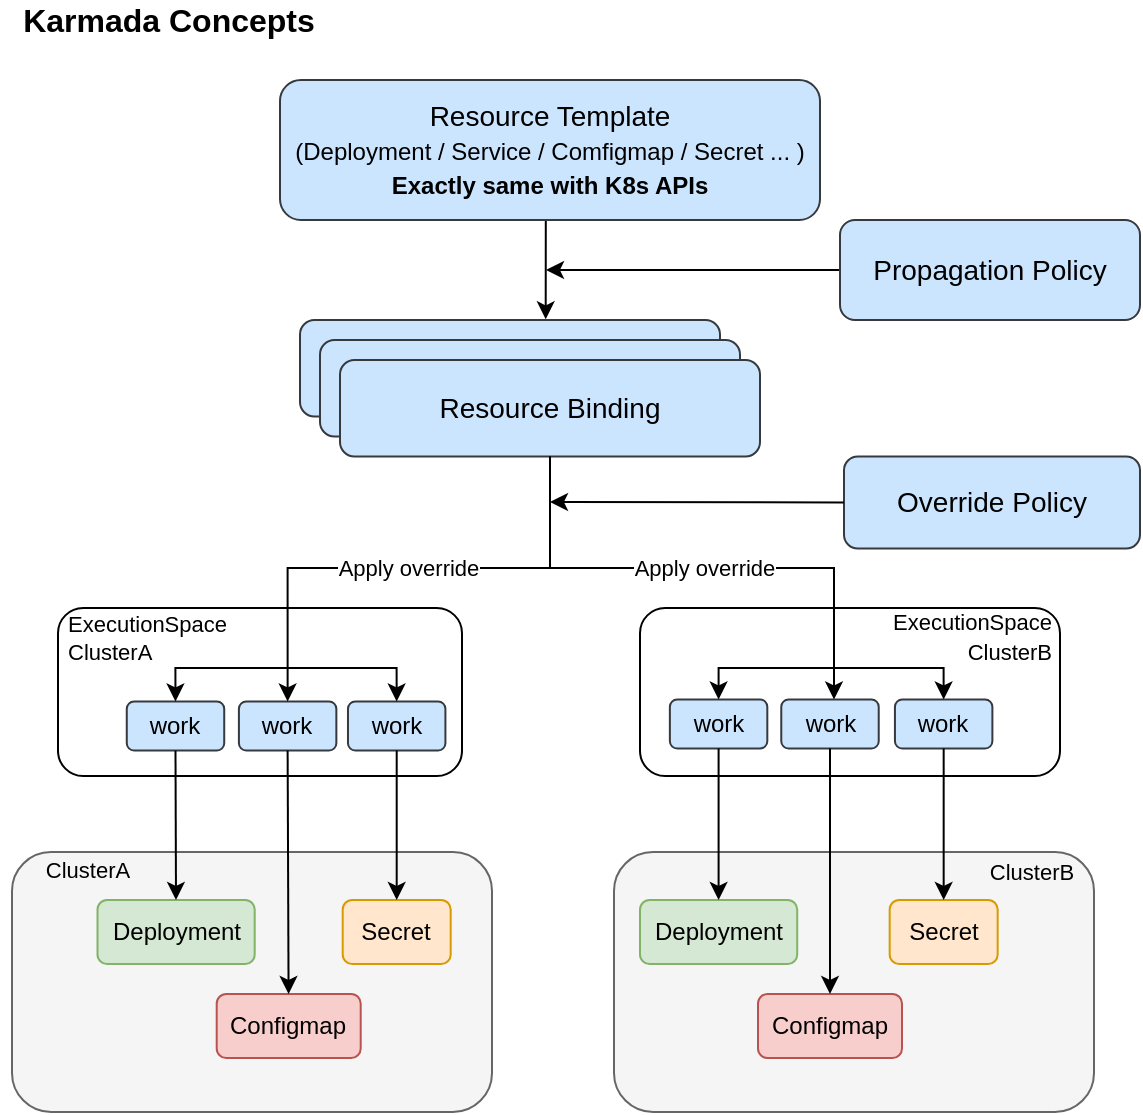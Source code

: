 <mxfile version="14.5.0" type="device" pages="2"><diagram id="nfTdDzQuKhqe11trQOSV" name="Page-1"><mxGraphModel dx="526" dy="593" grid="1" gridSize="14" guides="1" tooltips="1" connect="1" arrows="1" fold="1" page="1" pageScale="1" pageWidth="827" pageHeight="1169" math="0" shadow="0"><root><mxCell id="0"/><mxCell id="1" parent="0"/><mxCell id="lyJPuwdB8g_IwmMj8Tjh-1" style="edgeStyle=orthogonalEdgeStyle;rounded=0;orthogonalLoop=1;jettySize=auto;html=1;entryX=0.585;entryY=-0.007;entryDx=0;entryDy=0;fontSize=14;exitX=0.5;exitY=1;exitDx=0;exitDy=0;entryPerimeter=0;" parent="1" source="lyJPuwdB8g_IwmMj8Tjh-39" target="lyJPuwdB8g_IwmMj8Tjh-4" edge="1"><mxGeometry relative="1" as="geometry"><mxPoint x="247" y="208.13" as="sourcePoint"/><Array as="points"><mxPoint x="393" y="160"/></Array></mxGeometry></mxCell><mxCell id="lyJPuwdB8g_IwmMj8Tjh-2" value="&lt;font style=&quot;font-size: 16px&quot;&gt;&lt;b&gt;Karmada Concepts&lt;/b&gt;&lt;/font&gt;" style="text;html=1;strokeColor=none;fillColor=none;align=center;verticalAlign=middle;whiteSpace=wrap;rounded=0;" parent="1" vertex="1"><mxGeometry x="120" y="50" width="169" height="20" as="geometry"/></mxCell><mxCell id="lyJPuwdB8g_IwmMj8Tjh-3" value="" style="group;labelBackgroundColor=#66CC00;rounded=1;" parent="1" vertex="1" connectable="0"><mxGeometry x="270" y="210" width="230" height="68.25" as="geometry"/></mxCell><mxCell id="lyJPuwdB8g_IwmMj8Tjh-4" value="Propagation Policy" style="rounded=1;whiteSpace=wrap;html=1;fillColor=#cce5ff;strokeColor=#36393d;" parent="lyJPuwdB8g_IwmMj8Tjh-3" vertex="1"><mxGeometry width="210" height="48.25" as="geometry"/></mxCell><mxCell id="lyJPuwdB8g_IwmMj8Tjh-5" value="Propagation Policy" style="rounded=1;whiteSpace=wrap;html=1;fillColor=#cce5ff;strokeColor=#36393d;" parent="lyJPuwdB8g_IwmMj8Tjh-3" vertex="1"><mxGeometry x="10" y="10" width="210" height="48.25" as="geometry"/></mxCell><mxCell id="lyJPuwdB8g_IwmMj8Tjh-6" value="&lt;font style=&quot;font-size: 14px&quot;&gt;Resource Binding&lt;/font&gt;" style="rounded=1;whiteSpace=wrap;html=1;fillColor=#cce5ff;strokeColor=#36393d;" parent="lyJPuwdB8g_IwmMj8Tjh-3" vertex="1"><mxGeometry x="20" y="20" width="210" height="48.25" as="geometry"/></mxCell><mxCell id="lyJPuwdB8g_IwmMj8Tjh-39" value="Resource Template&lt;br&gt;&lt;font style=&quot;font-size: 12px&quot;&gt;(Deployment / Service / Comfigmap / Secret ... )&lt;br&gt;&lt;b&gt;Exactly same with K8s APIs&lt;/b&gt;&lt;br&gt;&lt;/font&gt;" style="rounded=1;whiteSpace=wrap;html=1;fillColor=#cce5ff;strokeColor=#36393d;fontSize=14;" parent="1" vertex="1"><mxGeometry x="260" y="90" width="270" height="70" as="geometry"/></mxCell><mxCell id="lyJPuwdB8g_IwmMj8Tjh-42" value="&lt;font style=&quot;font-size: 14px&quot;&gt;Override Policy&lt;/font&gt;" style="rounded=1;whiteSpace=wrap;html=1;fillColor=#cce5ff;strokeColor=#36393d;" parent="1" vertex="1"><mxGeometry x="542" y="278.25" width="148" height="46" as="geometry"/></mxCell><mxCell id="lyJPuwdB8g_IwmMj8Tjh-43" value="" style="endArrow=none;html=1;entryX=0;entryY=0.5;entryDx=0;entryDy=0;startArrow=classic;startFill=1;" parent="1" target="lyJPuwdB8g_IwmMj8Tjh-42" edge="1"><mxGeometry width="50" height="50" relative="1" as="geometry"><mxPoint x="395" y="301" as="sourcePoint"/><mxPoint x="527" y="302.25" as="targetPoint"/></mxGeometry></mxCell><mxCell id="lyJPuwdB8g_IwmMj8Tjh-44" value="" style="endArrow=none;html=1;entryX=0;entryY=0.5;entryDx=0;entryDy=0;startArrow=classic;startFill=1;" parent="1" target="lyJPuwdB8g_IwmMj8Tjh-45" edge="1"><mxGeometry width="50" height="50" relative="1" as="geometry"><mxPoint x="393" y="185.0" as="sourcePoint"/><mxPoint x="535" y="185" as="targetPoint"/></mxGeometry></mxCell><mxCell id="lyJPuwdB8g_IwmMj8Tjh-45" value="Propagation Policy" style="rounded=1;whiteSpace=wrap;html=1;fillColor=#cce5ff;strokeColor=#36393d;fontSize=14;" parent="1" vertex="1"><mxGeometry x="540" y="160" width="150" height="50" as="geometry"/></mxCell><mxCell id="En_39gy8eqksoKSCtPnO-2" value="" style="group" parent="1" vertex="1" connectable="0"><mxGeometry x="427" y="476" width="240" height="130" as="geometry"/></mxCell><mxCell id="lyJPuwdB8g_IwmMj8Tjh-25" value="" style="rounded=1;whiteSpace=wrap;html=1;fillColor=#f5f5f5;strokeColor=#666666;fontColor=#333333;verticalAlign=bottom;" parent="En_39gy8eqksoKSCtPnO-2" vertex="1"><mxGeometry width="240" height="130" as="geometry"/></mxCell><mxCell id="lyJPuwdB8g_IwmMj8Tjh-26" value="&lt;span style=&quot;font-size: 11px;&quot;&gt;&lt;font style=&quot;font-size: 11px;&quot;&gt;ClusterB&lt;/font&gt;&lt;/span&gt;" style="text;html=1;strokeColor=none;fillColor=none;align=center;verticalAlign=middle;whiteSpace=wrap;rounded=0;fontStyle=0;fontSize=11;container=0;" parent="En_39gy8eqksoKSCtPnO-2" vertex="1"><mxGeometry x="181" width="56" height="20" as="geometry"/></mxCell><mxCell id="lyJPuwdB8g_IwmMj8Tjh-27" value="Deployment" style="rounded=1;whiteSpace=wrap;html=1;fillColor=#d5e8d4;strokeColor=#82b366;" parent="En_39gy8eqksoKSCtPnO-2" vertex="1"><mxGeometry x="13.0" y="24" width="78.6" height="32" as="geometry"/></mxCell><mxCell id="lyJPuwdB8g_IwmMj8Tjh-28" value="Secret" style="rounded=1;whiteSpace=wrap;html=1;fillColor=#ffe6cc;strokeColor=#d79b00;" parent="En_39gy8eqksoKSCtPnO-2" vertex="1"><mxGeometry x="137.836" y="24" width="54" height="32" as="geometry"/></mxCell><mxCell id="lyJPuwdB8g_IwmMj8Tjh-29" value="Configmap" style="rounded=1;whiteSpace=wrap;html=1;fillColor=#f8cecc;strokeColor=#b85450;" parent="En_39gy8eqksoKSCtPnO-2" vertex="1"><mxGeometry x="72" y="71" width="72" height="32" as="geometry"/></mxCell><mxCell id="En_39gy8eqksoKSCtPnO-3" value="" style="group;rounded=1;" parent="1" vertex="1" connectable="0"><mxGeometry x="126" y="475" width="240" height="131" as="geometry"/></mxCell><mxCell id="lyJPuwdB8g_IwmMj8Tjh-8" value="" style="rounded=1;whiteSpace=wrap;html=1;fillColor=#f5f5f5;strokeColor=#666666;fontColor=#333333;verticalAlign=bottom;fontStyle=1" parent="En_39gy8eqksoKSCtPnO-3" vertex="1"><mxGeometry y="1" width="240" height="130" as="geometry"/></mxCell><mxCell id="lyJPuwdB8g_IwmMj8Tjh-9" value="&lt;span style=&quot;font-size: 11px;&quot;&gt;&lt;font style=&quot;font-size: 11px;&quot;&gt;ClusterA&lt;/font&gt;&lt;/span&gt;" style="text;html=1;strokeColor=none;fillColor=none;align=center;verticalAlign=middle;whiteSpace=wrap;rounded=0;fontStyle=0;fontSize=11;" parent="En_39gy8eqksoKSCtPnO-3" vertex="1"><mxGeometry x="10.0" width="56" height="20" as="geometry"/></mxCell><mxCell id="lyJPuwdB8g_IwmMj8Tjh-10" value="Deployment" style="rounded=1;whiteSpace=wrap;html=1;fillColor=#d5e8d4;strokeColor=#82b366;" parent="En_39gy8eqksoKSCtPnO-3" vertex="1"><mxGeometry x="42.75" y="25" width="78.6" height="32" as="geometry"/></mxCell><mxCell id="lyJPuwdB8g_IwmMj8Tjh-11" value="Secret" style="rounded=1;whiteSpace=wrap;html=1;fillColor=#ffe6cc;strokeColor=#d79b00;" parent="En_39gy8eqksoKSCtPnO-3" vertex="1"><mxGeometry x="165.35" y="25" width="54" height="32" as="geometry"/></mxCell><mxCell id="lyJPuwdB8g_IwmMj8Tjh-12" value="Configmap" style="rounded=1;whiteSpace=wrap;html=1;fillColor=#f8cecc;strokeColor=#b85450;" parent="En_39gy8eqksoKSCtPnO-3" vertex="1"><mxGeometry x="102.35" y="72" width="72" height="32" as="geometry"/></mxCell><mxCell id="En_39gy8eqksoKSCtPnO-4" value="" style="group;rounded=1;" parent="1" vertex="1" connectable="0"><mxGeometry x="149" y="354" width="202" height="84" as="geometry"/></mxCell><mxCell id="lyJPuwdB8g_IwmMj8Tjh-13" value="&lt;br&gt;" style="rounded=1;whiteSpace=wrap;html=1;" parent="En_39gy8eqksoKSCtPnO-4" vertex="1"><mxGeometry width="202" height="84" as="geometry"/></mxCell><mxCell id="lyJPuwdB8g_IwmMj8Tjh-15" value="ExecutionSpace&lt;br style=&quot;font-size: 11px;&quot;&gt;ClusterA" style="text;html=1;strokeColor=none;fillColor=none;align=left;verticalAlign=middle;whiteSpace=wrap;rounded=0;fontSize=11;" parent="En_39gy8eqksoKSCtPnO-4" vertex="1"><mxGeometry x="3.35" width="90" height="30" as="geometry"/></mxCell><mxCell id="lyJPuwdB8g_IwmMj8Tjh-16" value="work" style="rounded=1;whiteSpace=wrap;html=1;fillColor=#cce5ff;strokeColor=#36393d;" parent="En_39gy8eqksoKSCtPnO-4" vertex="1"><mxGeometry x="34.383" y="46.75" width="48.727" height="24.5" as="geometry"/></mxCell><mxCell id="lyJPuwdB8g_IwmMj8Tjh-17" value="work" style="rounded=1;whiteSpace=wrap;html=1;fillColor=#cce5ff;strokeColor=#36393d;" parent="En_39gy8eqksoKSCtPnO-4" vertex="1"><mxGeometry x="90.454" y="46.75" width="48.727" height="24.5" as="geometry"/></mxCell><mxCell id="lyJPuwdB8g_IwmMj8Tjh-18" value="work" style="rounded=1;whiteSpace=wrap;html=1;fillColor=#cce5ff;strokeColor=#36393d;" parent="En_39gy8eqksoKSCtPnO-4" vertex="1"><mxGeometry x="144.986" y="46.75" width="48.727" height="24.5" as="geometry"/></mxCell><mxCell id="lyJPuwdB8g_IwmMj8Tjh-14" style="edgeStyle=orthogonalEdgeStyle;rounded=0;orthogonalLoop=1;jettySize=auto;html=1;entryX=0.5;entryY=0;entryDx=0;entryDy=0;fontSize=11;exitX=0.5;exitY=0;exitDx=0;exitDy=0;startArrow=classic;startFill=1;" parent="En_39gy8eqksoKSCtPnO-4" source="lyJPuwdB8g_IwmMj8Tjh-16" target="lyJPuwdB8g_IwmMj8Tjh-18" edge="1"><mxGeometry x="-23" as="geometry"><mxPoint x="116" y="27" as="sourcePoint"/><Array as="points"><mxPoint x="59" y="30"/><mxPoint x="170" y="30"/></Array></mxGeometry></mxCell><mxCell id="lyJPuwdB8g_IwmMj8Tjh-22" value="" style="endArrow=classic;html=1;fontSize=11;exitX=0.5;exitY=1;exitDx=0;exitDy=0;entryX=0.5;entryY=0;entryDx=0;entryDy=0;edgeStyle=orthogonalEdgeStyle;rounded=0;" parent="1" source="lyJPuwdB8g_IwmMj8Tjh-6" target="lyJPuwdB8g_IwmMj8Tjh-17" edge="1"><mxGeometry relative="1" as="geometry"><mxPoint x="360" y="324" as="sourcePoint"/><mxPoint x="460" y="324" as="targetPoint"/><Array as="points"><mxPoint x="395" y="334"/><mxPoint x="264" y="334"/></Array></mxGeometry></mxCell><mxCell id="lyJPuwdB8g_IwmMj8Tjh-23" value="Apply override" style="edgeLabel;resizable=0;html=1;align=center;verticalAlign=middle;" parent="lyJPuwdB8g_IwmMj8Tjh-22" connectable="0" vertex="1"><mxGeometry relative="1" as="geometry"/></mxCell><mxCell id="En_39gy8eqksoKSCtPnO-5" value="" style="group" parent="1" vertex="1" connectable="0"><mxGeometry x="440" y="354" width="210" height="84" as="geometry"/></mxCell><mxCell id="lyJPuwdB8g_IwmMj8Tjh-30" value="&lt;br&gt;" style="rounded=1;whiteSpace=wrap;html=1;container=0;" parent="En_39gy8eqksoKSCtPnO-5" vertex="1"><mxGeometry width="210" height="84" as="geometry"/></mxCell><mxCell id="lyJPuwdB8g_IwmMj8Tjh-31" value="&lt;font style=&quot;font-size: 11px&quot;&gt;ExecutionSpace&lt;br style=&quot;font-size: 11px&quot;&gt;ClusterB&lt;/font&gt;" style="text;html=1;strokeColor=none;fillColor=none;align=right;verticalAlign=middle;whiteSpace=wrap;rounded=0;container=0;" parent="En_39gy8eqksoKSCtPnO-5" vertex="1"><mxGeometry x="51.28" y="1" width="156.72" height="25" as="geometry"/></mxCell><mxCell id="lyJPuwdB8g_IwmMj8Tjh-32" value="work" style="rounded=1;whiteSpace=wrap;html=1;fillColor=#cce5ff;strokeColor=#36393d;container=0;verticalAlign=middle;" parent="En_39gy8eqksoKSCtPnO-5" vertex="1"><mxGeometry x="14.936" y="45.75" width="48.727" height="24.5" as="geometry"/></mxCell><mxCell id="lyJPuwdB8g_IwmMj8Tjh-33" value="work" style="rounded=1;whiteSpace=wrap;html=1;fillColor=#cce5ff;strokeColor=#36393d;container=0;verticalAlign=middle;" parent="En_39gy8eqksoKSCtPnO-5" vertex="1"><mxGeometry x="70.636" y="45.75" width="48.727" height="24.5" as="geometry"/></mxCell><mxCell id="lyJPuwdB8g_IwmMj8Tjh-34" value="work" style="rounded=1;whiteSpace=wrap;html=1;fillColor=#cce5ff;strokeColor=#36393d;container=0;verticalAlign=middle;" parent="En_39gy8eqksoKSCtPnO-5" vertex="1"><mxGeometry x="127.472" y="45.75" width="48.727" height="24.5" as="geometry"/></mxCell><mxCell id="lyJPuwdB8g_IwmMj8Tjh-35" value="" style="endArrow=classic;startArrow=classic;html=1;fontSize=11;entryX=0.5;entryY=0;entryDx=0;entryDy=0;exitX=0.5;exitY=0;exitDx=0;exitDy=0;edgeStyle=orthogonalEdgeStyle;rounded=0;" parent="En_39gy8eqksoKSCtPnO-5" source="lyJPuwdB8g_IwmMj8Tjh-32" target="lyJPuwdB8g_IwmMj8Tjh-34" edge="1"><mxGeometry x="-10" width="50" height="50" as="geometry"><mxPoint x="-190" y="-40" as="sourcePoint"/><mxPoint x="-140" y="-90" as="targetPoint"/><Array as="points"><mxPoint x="39" y="30"/><mxPoint x="152" y="30"/></Array></mxGeometry></mxCell><mxCell id="lyJPuwdB8g_IwmMj8Tjh-40" value="" style="endArrow=classic;html=1;fontSize=11;edgeStyle=orthogonalEdgeStyle;rounded=0;exitX=0.5;exitY=1;exitDx=0;exitDy=0;" parent="1" source="lyJPuwdB8g_IwmMj8Tjh-6" target="lyJPuwdB8g_IwmMj8Tjh-33" edge="1"><mxGeometry relative="1" as="geometry"><mxPoint x="400" y="314" as="sourcePoint"/><mxPoint x="257.818" y="410.75" as="targetPoint"/><Array as="points"><mxPoint x="395" y="334"/><mxPoint x="537" y="334"/></Array></mxGeometry></mxCell><mxCell id="lyJPuwdB8g_IwmMj8Tjh-41" value="Apply override" style="edgeLabel;resizable=0;html=1;align=center;verticalAlign=middle;" parent="lyJPuwdB8g_IwmMj8Tjh-40" connectable="0" vertex="1"><mxGeometry relative="1" as="geometry"/></mxCell><mxCell id="lyJPuwdB8g_IwmMj8Tjh-36" value="" style="endArrow=classic;html=1;exitX=0.5;exitY=1;exitDx=0;exitDy=0;" parent="1" source="lyJPuwdB8g_IwmMj8Tjh-33" target="lyJPuwdB8g_IwmMj8Tjh-29" edge="1"><mxGeometry x="919.455" y="898" width="50" height="50" as="geometry"><mxPoint x="446" y="459" as="sourcePoint"/><mxPoint x="496" y="409" as="targetPoint"/></mxGeometry></mxCell><mxCell id="lyJPuwdB8g_IwmMj8Tjh-37" value="" style="endArrow=classic;html=1;exitX=0.5;exitY=1;exitDx=0;exitDy=0;entryX=0.5;entryY=0;entryDx=0;entryDy=0;" parent="1" source="lyJPuwdB8g_IwmMj8Tjh-34" target="lyJPuwdB8g_IwmMj8Tjh-28" edge="1"><mxGeometry x="919.455" y="898" width="50" height="50" as="geometry"><mxPoint x="446" y="459" as="sourcePoint"/><mxPoint x="496" y="409" as="targetPoint"/></mxGeometry></mxCell><mxCell id="lyJPuwdB8g_IwmMj8Tjh-38" value="" style="endArrow=classic;html=1;entryX=0.5;entryY=0;entryDx=0;entryDy=0;exitX=0.5;exitY=1;exitDx=0;exitDy=0;" parent="1" source="lyJPuwdB8g_IwmMj8Tjh-32" target="lyJPuwdB8g_IwmMj8Tjh-27" edge="1"><mxGeometry x="919.455" y="898" width="50" height="50" as="geometry"><mxPoint x="479" y="462" as="sourcePoint"/><mxPoint x="486" y="476" as="targetPoint"/></mxGeometry></mxCell><mxCell id="lyJPuwdB8g_IwmMj8Tjh-19" value="" style="endArrow=classic;html=1;exitX=0.5;exitY=1;exitDx=0;exitDy=0;" parent="1" source="lyJPuwdB8g_IwmMj8Tjh-18" target="lyJPuwdB8g_IwmMj8Tjh-11" edge="1"><mxGeometry x="126" y="354" width="50" height="50" as="geometry"><mxPoint x="363.35" y="460" as="sourcePoint"/><mxPoint x="413.35" y="410" as="targetPoint"/></mxGeometry></mxCell><mxCell id="lyJPuwdB8g_IwmMj8Tjh-20" value="" style="endArrow=classic;html=1;exitX=0.5;exitY=1;exitDx=0;exitDy=0;" parent="1" source="lyJPuwdB8g_IwmMj8Tjh-17" target="lyJPuwdB8g_IwmMj8Tjh-12" edge="1"><mxGeometry x="126" y="354" width="50" height="50" as="geometry"><mxPoint x="363.35" y="460" as="sourcePoint"/><mxPoint x="413.35" y="410" as="targetPoint"/></mxGeometry></mxCell><mxCell id="lyJPuwdB8g_IwmMj8Tjh-21" value="" style="endArrow=classic;html=1;exitX=0.5;exitY=1;exitDx=0;exitDy=0;" parent="1" source="lyJPuwdB8g_IwmMj8Tjh-16" target="lyJPuwdB8g_IwmMj8Tjh-10" edge="1"><mxGeometry x="126" y="354" width="50" height="50" as="geometry"><mxPoint x="195.35" y="488" as="sourcePoint"/><mxPoint x="245.35" y="438" as="targetPoint"/></mxGeometry></mxCell></root></mxGraphModel></diagram><diagram id="PsyAT6FhDDzftVkndLw7" name="Page-2"><mxGraphModel dx="1422" dy="846" grid="1" gridSize="10" guides="1" tooltips="1" connect="1" arrows="1" fold="1" page="1" pageScale="1" pageWidth="827" pageHeight="1169" math="0" shadow="0"><root><mxCell id="vmW0C5vPYrDvOBtsV9mp-0"/><mxCell id="vmW0C5vPYrDvOBtsV9mp-1" parent="vmW0C5vPYrDvOBtsV9mp-0"/><mxCell id="2PO26OI7csFT68rK5z-M-0" style="edgeStyle=orthogonalEdgeStyle;rounded=0;orthogonalLoop=1;jettySize=auto;html=1;entryX=0.5;entryY=0;entryDx=0;entryDy=0;fontSize=14;" parent="vmW0C5vPYrDvOBtsV9mp-1" source="2PO26OI7csFT68rK5z-M-1" target="2PO26OI7csFT68rK5z-M-5" edge="1"><mxGeometry relative="1" as="geometry"><Array as="points"><mxPoint x="545" y="224"/><mxPoint x="375" y="224"/></Array></mxGeometry></mxCell><mxCell id="2PO26OI7csFT68rK5z-M-1" value="Propagation Policy" style="rounded=0;whiteSpace=wrap;html=1;fillColor=#cce5ff;strokeColor=#36393d;fontSize=14;" parent="vmW0C5vPYrDvOBtsV9mp-1" vertex="1"><mxGeometry x="440" y="134" width="210" height="70" as="geometry"/></mxCell><mxCell id="2PO26OI7csFT68rK5z-M-2" style="edgeStyle=orthogonalEdgeStyle;rounded=0;orthogonalLoop=1;jettySize=auto;html=1;entryX=0.5;entryY=0;entryDx=0;entryDy=0;fontSize=14;" parent="vmW0C5vPYrDvOBtsV9mp-1" target="2PO26OI7csFT68rK5z-M-5" edge="1"><mxGeometry relative="1" as="geometry"><mxPoint x="247" y="208.13" as="sourcePoint"/><Array as="points"><mxPoint x="247" y="224"/><mxPoint x="375" y="224"/></Array></mxGeometry></mxCell><mxCell id="2PO26OI7csFT68rK5z-M-3" value="&lt;font style=&quot;font-size: 16px&quot;&gt;&lt;b&gt;Karmada Resources&lt;/b&gt;&lt;/font&gt;" style="text;html=1;strokeColor=none;fillColor=none;align=center;verticalAlign=middle;whiteSpace=wrap;rounded=0;" parent="vmW0C5vPYrDvOBtsV9mp-1" vertex="1"><mxGeometry x="110" y="84" width="169" height="20" as="geometry"/></mxCell><mxCell id="2PO26OI7csFT68rK5z-M-4" value="" style="group;labelBackgroundColor=#66CC00;" parent="vmW0C5vPYrDvOBtsV9mp-1" vertex="1" connectable="0"><mxGeometry x="270" y="244" width="230" height="68.25" as="geometry"/></mxCell><mxCell id="2PO26OI7csFT68rK5z-M-5" value="Propagation Policy" style="rounded=0;whiteSpace=wrap;html=1;fillColor=#cce5ff;strokeColor=#36393d;" parent="2PO26OI7csFT68rK5z-M-4" vertex="1"><mxGeometry width="210" height="48.25" as="geometry"/></mxCell><mxCell id="2PO26OI7csFT68rK5z-M-6" value="Propagation Policy" style="rounded=0;whiteSpace=wrap;html=1;fillColor=#cce5ff;strokeColor=#36393d;" parent="2PO26OI7csFT68rK5z-M-4" vertex="1"><mxGeometry x="10" y="10" width="210" height="48.25" as="geometry"/></mxCell><mxCell id="2PO26OI7csFT68rK5z-M-7" value="Propagation Binding" style="rounded=0;whiteSpace=wrap;html=1;fillColor=#cce5ff;strokeColor=#36393d;" parent="2PO26OI7csFT68rK5z-M-4" vertex="1"><mxGeometry x="20" y="20" width="210" height="48.25" as="geometry"/></mxCell><mxCell id="2PO26OI7csFT68rK5z-M-8" value="" style="group;rounded=0;align=right;verticalAlign=middle;" parent="vmW0C5vPYrDvOBtsV9mp-1" vertex="1" connectable="0"><mxGeometry x="110" y="354" width="240" height="259" as="geometry"/></mxCell><mxCell id="2PO26OI7csFT68rK5z-M-9" value="" style="rounded=0;whiteSpace=wrap;html=1;fillColor=#f5f5f5;strokeColor=#666666;fontColor=#333333;verticalAlign=bottom;fontStyle=1" parent="2PO26OI7csFT68rK5z-M-8" vertex="1"><mxGeometry y="130" width="240" height="129" as="geometry"/></mxCell><mxCell id="2PO26OI7csFT68rK5z-M-10" value="&lt;span style=&quot;font-size: 11px;&quot;&gt;&lt;font style=&quot;font-size: 11px;&quot;&gt;ClusterA&lt;/font&gt;&lt;/span&gt;" style="text;html=1;strokeColor=none;fillColor=none;align=center;verticalAlign=middle;whiteSpace=wrap;rounded=0;fontStyle=0;fontSize=11;" parent="2PO26OI7csFT68rK5z-M-8" vertex="1"><mxGeometry x="10.0" y="129" width="56" height="20" as="geometry"/></mxCell><mxCell id="2PO26OI7csFT68rK5z-M-11" value="Deployment" style="rounded=0;whiteSpace=wrap;html=1;fillColor=#d5e8d4;strokeColor=#82b366;" parent="2PO26OI7csFT68rK5z-M-8" vertex="1"><mxGeometry x="42.75" y="154" width="78.6" height="32" as="geometry"/></mxCell><mxCell id="2PO26OI7csFT68rK5z-M-12" value="Secret" style="rounded=0;whiteSpace=wrap;html=1;fillColor=#ffe6cc;strokeColor=#d79b00;" parent="2PO26OI7csFT68rK5z-M-8" vertex="1"><mxGeometry x="165.35" y="154" width="54" height="32" as="geometry"/></mxCell><mxCell id="2PO26OI7csFT68rK5z-M-13" value="Configmap" style="rounded=0;whiteSpace=wrap;html=1;fillColor=#f8cecc;strokeColor=#b85450;" parent="2PO26OI7csFT68rK5z-M-8" vertex="1"><mxGeometry x="102.35" y="196" width="72" height="32" as="geometry"/></mxCell><mxCell id="2PO26OI7csFT68rK5z-M-14" value="&lt;br&gt;" style="rounded=0;whiteSpace=wrap;html=1;" parent="2PO26OI7csFT68rK5z-M-8" vertex="1"><mxGeometry x="23" width="202" height="98" as="geometry"/></mxCell><mxCell id="2PO26OI7csFT68rK5z-M-15" style="edgeStyle=orthogonalEdgeStyle;rounded=0;orthogonalLoop=1;jettySize=auto;html=1;entryX=0.5;entryY=0;entryDx=0;entryDy=0;fontSize=11;exitX=0.5;exitY=0;exitDx=0;exitDy=0;startArrow=classic;startFill=1;" parent="2PO26OI7csFT68rK5z-M-8" source="2PO26OI7csFT68rK5z-M-17" target="2PO26OI7csFT68rK5z-M-19" edge="1"><mxGeometry relative="1" as="geometry"><mxPoint x="139" y="27" as="sourcePoint"/><Array as="points"><mxPoint x="82" y="30"/><mxPoint x="193" y="30"/></Array></mxGeometry></mxCell><mxCell id="2PO26OI7csFT68rK5z-M-16" value="ExecutionSpace&lt;br style=&quot;font-size: 11px;&quot;&gt;ClusterA" style="text;html=1;strokeColor=none;fillColor=none;align=left;verticalAlign=middle;whiteSpace=wrap;rounded=0;fontSize=11;" parent="2PO26OI7csFT68rK5z-M-8" vertex="1"><mxGeometry x="26.35" width="90" height="30" as="geometry"/></mxCell><mxCell id="2PO26OI7csFT68rK5z-M-17" value="work" style="rounded=0;whiteSpace=wrap;html=1;fillColor=#cce5ff;strokeColor=#36393d;" parent="2PO26OI7csFT68rK5z-M-8" vertex="1"><mxGeometry x="57.383" y="46.75" width="48.727" height="24.5" as="geometry"/></mxCell><mxCell id="2PO26OI7csFT68rK5z-M-18" value="work" style="rounded=0;whiteSpace=wrap;html=1;fillColor=#cce5ff;strokeColor=#36393d;" parent="2PO26OI7csFT68rK5z-M-8" vertex="1"><mxGeometry x="113.454" y="46.75" width="48.727" height="24.5" as="geometry"/></mxCell><mxCell id="2PO26OI7csFT68rK5z-M-19" value="work" style="rounded=0;whiteSpace=wrap;html=1;fillColor=#cce5ff;strokeColor=#36393d;" parent="2PO26OI7csFT68rK5z-M-8" vertex="1"><mxGeometry x="167.986" y="46.75" width="48.727" height="24.5" as="geometry"/></mxCell><mxCell id="2PO26OI7csFT68rK5z-M-20" value="" style="endArrow=classic;html=1;exitX=0.5;exitY=1;exitDx=0;exitDy=0;" parent="2PO26OI7csFT68rK5z-M-8" source="2PO26OI7csFT68rK5z-M-19" target="2PO26OI7csFT68rK5z-M-12" edge="1"><mxGeometry width="50" height="50" relative="1" as="geometry"><mxPoint x="237.35" y="106" as="sourcePoint"/><mxPoint x="287.35" y="56" as="targetPoint"/></mxGeometry></mxCell><mxCell id="2PO26OI7csFT68rK5z-M-21" value="" style="endArrow=classic;html=1;exitX=0.5;exitY=1;exitDx=0;exitDy=0;" parent="2PO26OI7csFT68rK5z-M-8" source="2PO26OI7csFT68rK5z-M-18" target="2PO26OI7csFT68rK5z-M-13" edge="1"><mxGeometry width="50" height="50" relative="1" as="geometry"><mxPoint x="237.35" y="106" as="sourcePoint"/><mxPoint x="287.35" y="56" as="targetPoint"/></mxGeometry></mxCell><mxCell id="2PO26OI7csFT68rK5z-M-22" value="" style="endArrow=classic;html=1;exitX=0.5;exitY=1;exitDx=0;exitDy=0;" parent="2PO26OI7csFT68rK5z-M-8" source="2PO26OI7csFT68rK5z-M-17" target="2PO26OI7csFT68rK5z-M-11" edge="1"><mxGeometry width="50" height="50" relative="1" as="geometry"><mxPoint x="69.35" y="134" as="sourcePoint"/><mxPoint x="119.35" y="84" as="targetPoint"/></mxGeometry></mxCell><mxCell id="2PO26OI7csFT68rK5z-M-23" value="" style="endArrow=classic;html=1;fontSize=11;exitX=0.5;exitY=1;exitDx=0;exitDy=0;entryX=0.5;entryY=0;entryDx=0;entryDy=0;edgeStyle=orthogonalEdgeStyle;rounded=0;" parent="vmW0C5vPYrDvOBtsV9mp-1" source="2PO26OI7csFT68rK5z-M-7" target="2PO26OI7csFT68rK5z-M-18" edge="1"><mxGeometry relative="1" as="geometry"><mxPoint x="360" y="324" as="sourcePoint"/><mxPoint x="460" y="324" as="targetPoint"/><Array as="points"><mxPoint x="395" y="334"/><mxPoint x="248" y="334"/></Array></mxGeometry></mxCell><mxCell id="2PO26OI7csFT68rK5z-M-24" value="Apply override" style="edgeLabel;resizable=0;html=1;align=center;verticalAlign=middle;" parent="2PO26OI7csFT68rK5z-M-23" connectable="0" vertex="1"><mxGeometry relative="1" as="geometry"/></mxCell><mxCell id="2PO26OI7csFT68rK5z-M-25" value="" style="group" parent="vmW0C5vPYrDvOBtsV9mp-1" vertex="1" connectable="0"><mxGeometry x="430" y="354" width="250" height="259" as="geometry"/></mxCell><mxCell id="2PO26OI7csFT68rK5z-M-26" value="" style="rounded=0;whiteSpace=wrap;html=1;fillColor=#f5f5f5;strokeColor=#666666;fontColor=#333333;verticalAlign=bottom;" parent="2PO26OI7csFT68rK5z-M-25" vertex="1"><mxGeometry x="-10" y="129" width="250" height="130" as="geometry"/></mxCell><mxCell id="2PO26OI7csFT68rK5z-M-27" value="&lt;span style=&quot;font-size: 11px;&quot;&gt;&lt;font style=&quot;font-size: 11px;&quot;&gt;ClusterB&lt;/font&gt;&lt;/span&gt;" style="text;html=1;strokeColor=none;fillColor=none;align=center;verticalAlign=middle;whiteSpace=wrap;rounded=0;fontStyle=0;fontSize=11;container=0;" parent="2PO26OI7csFT68rK5z-M-25" vertex="1"><mxGeometry x="180" y="129" width="56" height="20" as="geometry"/></mxCell><mxCell id="2PO26OI7csFT68rK5z-M-28" value="Deployment" style="rounded=0;whiteSpace=wrap;html=1;fillColor=#d5e8d4;strokeColor=#82b366;" parent="2PO26OI7csFT68rK5z-M-25" vertex="1"><mxGeometry x="4.05" y="153" width="78.6" height="32" as="geometry"/></mxCell><mxCell id="2PO26OI7csFT68rK5z-M-29" value="Secret" style="rounded=0;whiteSpace=wrap;html=1;fillColor=#ffe6cc;strokeColor=#d79b00;" parent="2PO26OI7csFT68rK5z-M-25" vertex="1"><mxGeometry x="134.836" y="153" width="54" height="32" as="geometry"/></mxCell><mxCell id="2PO26OI7csFT68rK5z-M-30" value="Configmap" style="rounded=0;whiteSpace=wrap;html=1;fillColor=#f8cecc;strokeColor=#b85450;" parent="2PO26OI7csFT68rK5z-M-25" vertex="1"><mxGeometry x="69.0" y="200" width="72" height="32" as="geometry"/></mxCell><mxCell id="2PO26OI7csFT68rK5z-M-31" value="&lt;br&gt;" style="rounded=0;whiteSpace=wrap;html=1;container=0;" parent="2PO26OI7csFT68rK5z-M-25" vertex="1"><mxGeometry x="10" width="210" height="98" as="geometry"/></mxCell><mxCell id="2PO26OI7csFT68rK5z-M-32" value="&lt;font style=&quot;font-size: 11px&quot;&gt;ExecutionSpace&lt;br style=&quot;font-size: 11px&quot;&gt;ClusterB&lt;/font&gt;" style="text;html=1;strokeColor=none;fillColor=none;align=right;verticalAlign=middle;whiteSpace=wrap;rounded=0;container=0;" parent="2PO26OI7csFT68rK5z-M-25" vertex="1"><mxGeometry x="63.28" y="1" width="156.72" height="25" as="geometry"/></mxCell><mxCell id="2PO26OI7csFT68rK5z-M-33" value="work" style="rounded=0;whiteSpace=wrap;html=1;fillColor=#cce5ff;strokeColor=#36393d;container=0;verticalAlign=middle;" parent="2PO26OI7csFT68rK5z-M-25" vertex="1"><mxGeometry x="26.583" y="45.75" width="48.727" height="24.5" as="geometry"/></mxCell><mxCell id="2PO26OI7csFT68rK5z-M-34" value="work" style="rounded=0;whiteSpace=wrap;html=1;fillColor=#cce5ff;strokeColor=#36393d;container=0;verticalAlign=middle;" parent="2PO26OI7csFT68rK5z-M-25" vertex="1"><mxGeometry x="80.636" y="45.75" width="48.727" height="24.5" as="geometry"/></mxCell><mxCell id="2PO26OI7csFT68rK5z-M-35" value="work" style="rounded=0;whiteSpace=wrap;html=1;fillColor=#cce5ff;strokeColor=#36393d;container=0;verticalAlign=middle;" parent="2PO26OI7csFT68rK5z-M-25" vertex="1"><mxGeometry x="137.472" y="45.75" width="48.727" height="24.5" as="geometry"/></mxCell><mxCell id="2PO26OI7csFT68rK5z-M-36" value="" style="endArrow=classic;startArrow=classic;html=1;fontSize=11;entryX=0.5;entryY=0;entryDx=0;entryDy=0;exitX=0.5;exitY=0;exitDx=0;exitDy=0;edgeStyle=orthogonalEdgeStyle;rounded=0;" parent="2PO26OI7csFT68rK5z-M-25" source="2PO26OI7csFT68rK5z-M-33" target="2PO26OI7csFT68rK5z-M-35" edge="1"><mxGeometry width="50" height="50" relative="1" as="geometry"><mxPoint x="-180" y="-40" as="sourcePoint"/><mxPoint x="-130" y="-90" as="targetPoint"/><Array as="points"><mxPoint x="51" y="30"/><mxPoint x="162" y="30"/></Array></mxGeometry></mxCell><mxCell id="2PO26OI7csFT68rK5z-M-37" value="" style="endArrow=classic;html=1;exitX=0.5;exitY=1;exitDx=0;exitDy=0;" parent="2PO26OI7csFT68rK5z-M-25" source="2PO26OI7csFT68rK5z-M-34" target="2PO26OI7csFT68rK5z-M-30" edge="1"><mxGeometry x="489.455" y="544" width="50" height="50" as="geometry"><mxPoint x="16" y="105" as="sourcePoint"/><mxPoint x="66" y="55" as="targetPoint"/></mxGeometry></mxCell><mxCell id="2PO26OI7csFT68rK5z-M-38" value="" style="endArrow=classic;html=1;exitX=0.5;exitY=1;exitDx=0;exitDy=0;entryX=0.5;entryY=0;entryDx=0;entryDy=0;" parent="2PO26OI7csFT68rK5z-M-25" source="2PO26OI7csFT68rK5z-M-35" target="2PO26OI7csFT68rK5z-M-29" edge="1"><mxGeometry x="489.455" y="544" width="50" height="50" as="geometry"><mxPoint x="16" y="105" as="sourcePoint"/><mxPoint x="66" y="55" as="targetPoint"/></mxGeometry></mxCell><mxCell id="2PO26OI7csFT68rK5z-M-39" value="" style="endArrow=classic;html=1;" parent="2PO26OI7csFT68rK5z-M-25" edge="1"><mxGeometry x="489.455" y="544" width="50" height="50" as="geometry"><mxPoint x="51" y="70" as="sourcePoint"/><mxPoint x="51" y="153" as="targetPoint"/></mxGeometry></mxCell><mxCell id="2PO26OI7csFT68rK5z-M-40" value="Resource Template&lt;br&gt;&lt;font style=&quot;font-size: 12px&quot;&gt;(Deployment / Service / Comfigmap / Secret ... )&lt;br&gt;&lt;b&gt;Exactly same with K8s APIs&lt;/b&gt;&lt;br&gt;&lt;/font&gt;" style="rounded=0;whiteSpace=wrap;html=1;fillColor=#cce5ff;strokeColor=#36393d;fontSize=14;" parent="vmW0C5vPYrDvOBtsV9mp-1" vertex="1"><mxGeometry x="120" y="134" width="270" height="70" as="geometry"/></mxCell><mxCell id="2PO26OI7csFT68rK5z-M-41" value="" style="endArrow=classic;html=1;fontSize=11;edgeStyle=orthogonalEdgeStyle;rounded=0;exitX=0.5;exitY=1;exitDx=0;exitDy=0;" parent="vmW0C5vPYrDvOBtsV9mp-1" source="2PO26OI7csFT68rK5z-M-7" target="2PO26OI7csFT68rK5z-M-34" edge="1"><mxGeometry relative="1" as="geometry"><mxPoint x="400" y="314" as="sourcePoint"/><mxPoint x="257.818" y="410.75" as="targetPoint"/><Array as="points"><mxPoint x="395" y="334"/><mxPoint x="537" y="334"/></Array></mxGeometry></mxCell><mxCell id="2PO26OI7csFT68rK5z-M-42" value="Apply override" style="edgeLabel;resizable=0;html=1;align=center;verticalAlign=middle;" parent="2PO26OI7csFT68rK5z-M-41" connectable="0" vertex="1"><mxGeometry relative="1" as="geometry"/></mxCell><mxCell id="2PO26OI7csFT68rK5z-M-43" value="Override Policy" style="rounded=0;whiteSpace=wrap;html=1;fillColor=#cce5ff;strokeColor=#36393d;" parent="vmW0C5vPYrDvOBtsV9mp-1" vertex="1"><mxGeometry x="532" y="264" width="112" height="48.25" as="geometry"/></mxCell></root></mxGraphModel></diagram></mxfile>